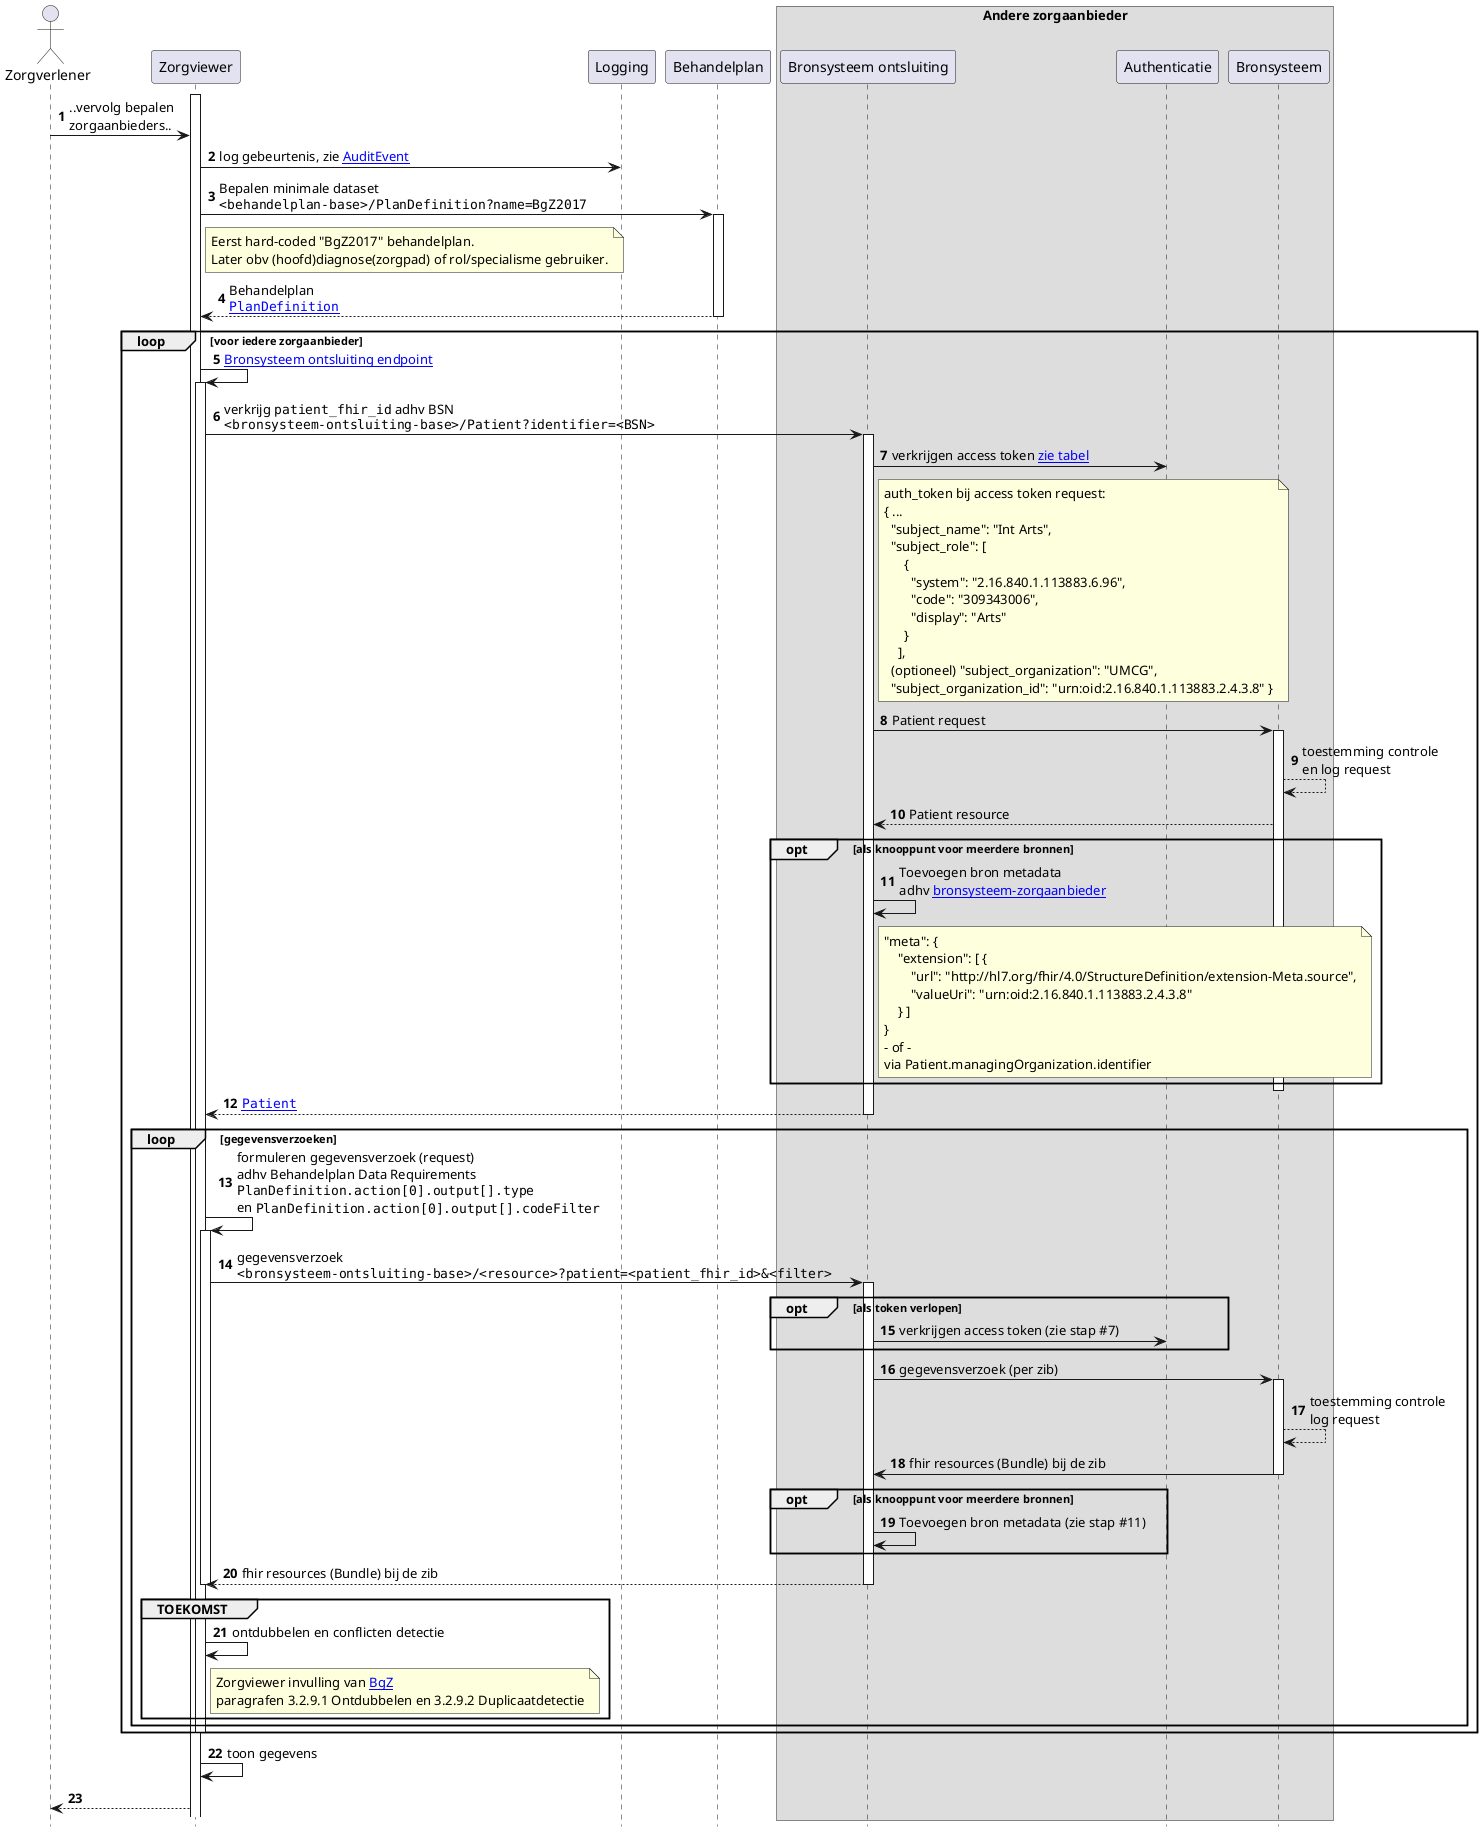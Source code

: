 @startuml
hide footbox
autonumber

actor Zorgverlener
participant Zorgviewer
participant Logging
participant Behandelplan
box "Andere zorgaanbieder"
participant "Bronsysteem ontsluiting" as Bron
participant Authenticatie
participant Bronsysteem
end box

activate Zorgviewer
Zorgverlener->Zorgviewer: ..vervolg bepalen\nzorgaanbieders..
Zorgviewer->Logging: log gebeurtenis, zie [[StructureDefinition-AuditEvent.html AuditEvent]]
Zorgviewer->Behandelplan: Bepalen minimale dataset\n""<behandelplan-base>/PlanDefinition?name=BgZ2017""
note right Zorgviewer
  Eerst hard-coded "BgZ2017" behandelplan.
  Later obv (hoofd)diagnose(zorgpad) of rol/specialisme gebruiker.
end note
activate Behandelplan
Behandelplan-->Zorgviewer: Behandelplan\n""[[StructureDefinition-PlanDefinition.html PlanDefinition]]""
deactivate Behandelplan
loop voor iedere zorgaanbieder
  Zorgviewer->Zorgviewer: [[Endpoint-UMCG.html Bronsysteem ontsluiting endpoint]]
  activate Zorgviewer
  Zorgviewer->Bron : verkrijg ""patient_fhir_id"" adhv BSN\n""<bronsysteem-ontsluiting-base>/Patient?identifier=<BSN>""
  activate Bron
  Bron->Authenticatie : verkrijgen access token [[design-authenticatie.html#bevragen-bronsysteem-summary-table zie tabel]]
  note right Bron
    auth_token bij access token request:
    { ...
      "subject_name": "Int Arts",
      "subject_role": [ 
          { 
            "system": "2.16.840.1.113883.6.96", 
            "code": "309343006", 
            "display": "Arts" 
          } 
        ],
      (optioneel) "subject_organization": "UMCG",
      "subject_organization_id": "urn:oid:2.16.840.1.113883.2.4.3.8" }
  end note
  Bron->Bronsysteem : Patient request
  activate Bronsysteem
  Bronsysteem-->Bronsysteem: toestemming controle\nen log request
  Bronsysteem-->Bron : Patient resource
  opt als knooppunt voor meerdere bronnen
    Bron->Bron: Toevoegen bron metadata\nadhv [[ValueSet-bronsysteem-zorgaanbieder.html bronsysteem-zorgaanbieder]]
    note right Bron
"meta": {
    "extension": [ {
        "url": "http://hl7.org/fhir/4.0/StructureDefinition/extension-Meta.source",
        "valueUri": "urn:oid:2.16.840.1.113883.2.4.3.8"
    } ]
}
- of -
via Patient.managingOrganization.identifier
    end note
  end opt
  deactivate Bronsysteem
  Bron-->Zorgviewer : ""[[StructureDefinition-Patient.html Patient]]""
  deactivate Bron
  loop gegevensverzoeken
    Zorgviewer->Zorgviewer: formuleren gegevensverzoek (request)\nadhv Behandelplan Data Requirements\n""PlanDefinition.action[0].output[].type""\nen ""PlanDefinition.action[0].output[].codeFilter""
    activate Zorgviewer
    Zorgviewer->Bron: gegevensverzoek\n""<bronsysteem-ontsluiting-base>/<resource>?patient=<patient_fhir_id>&<filter>""
    activate Bron
    opt als token verlopen
      Bron->Authenticatie : verkrijgen access token (zie stap #7)
    end opt
    Bron->Bronsysteem : gegevensverzoek (per zib)
    activate Bronsysteem
    Bronsysteem-->Bronsysteem: toestemming controle\nlog request
    Bronsysteem->Bron: fhir resources (Bundle) bij de zib
    deactivate Bronsysteem
    opt als knooppunt voor meerdere bronnen
      Bron->Bron: Toevoegen bron metadata (zie stap #11)
    end opt
    Bron-->Zorgviewer: fhir resources (Bundle) bij de zib
    deactivate Bron
    deactivate Zorgviewer
    group **TOEKOMST**
      Zorgviewer->Zorgviewer: ontdubbelen en conflicten detectie
      note right of Zorgviewer
        Zorgviewer invulling van [[https://informatiestandaarden.nictiz.nl/wiki/BgZ:V1.0_BgZ_MSZ_Informatiestandaard BgZ]] 
        paragrafen 3.2.9.1 Ontdubbelen en 3.2.9.2 Duplicaatdetectie
      end note
    end group
  end
  deactivate Zorgviewer
end

Zorgviewer->Zorgviewer: toon gegevens
Zorgviewer-->Zorgverlener

@enduml
